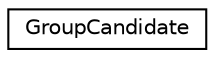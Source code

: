 digraph "Graphical Class Hierarchy"
{
 // LATEX_PDF_SIZE
  edge [fontname="Helvetica",fontsize="10",labelfontname="Helvetica",labelfontsize="10"];
  node [fontname="Helvetica",fontsize="10",shape=record];
  rankdir="LR";
  Node0 [label="GroupCandidate",height=0.2,width=0.4,color="black", fillcolor="white", style="filled",URL="$struct_group_candidate.html",tooltip=" "];
}
